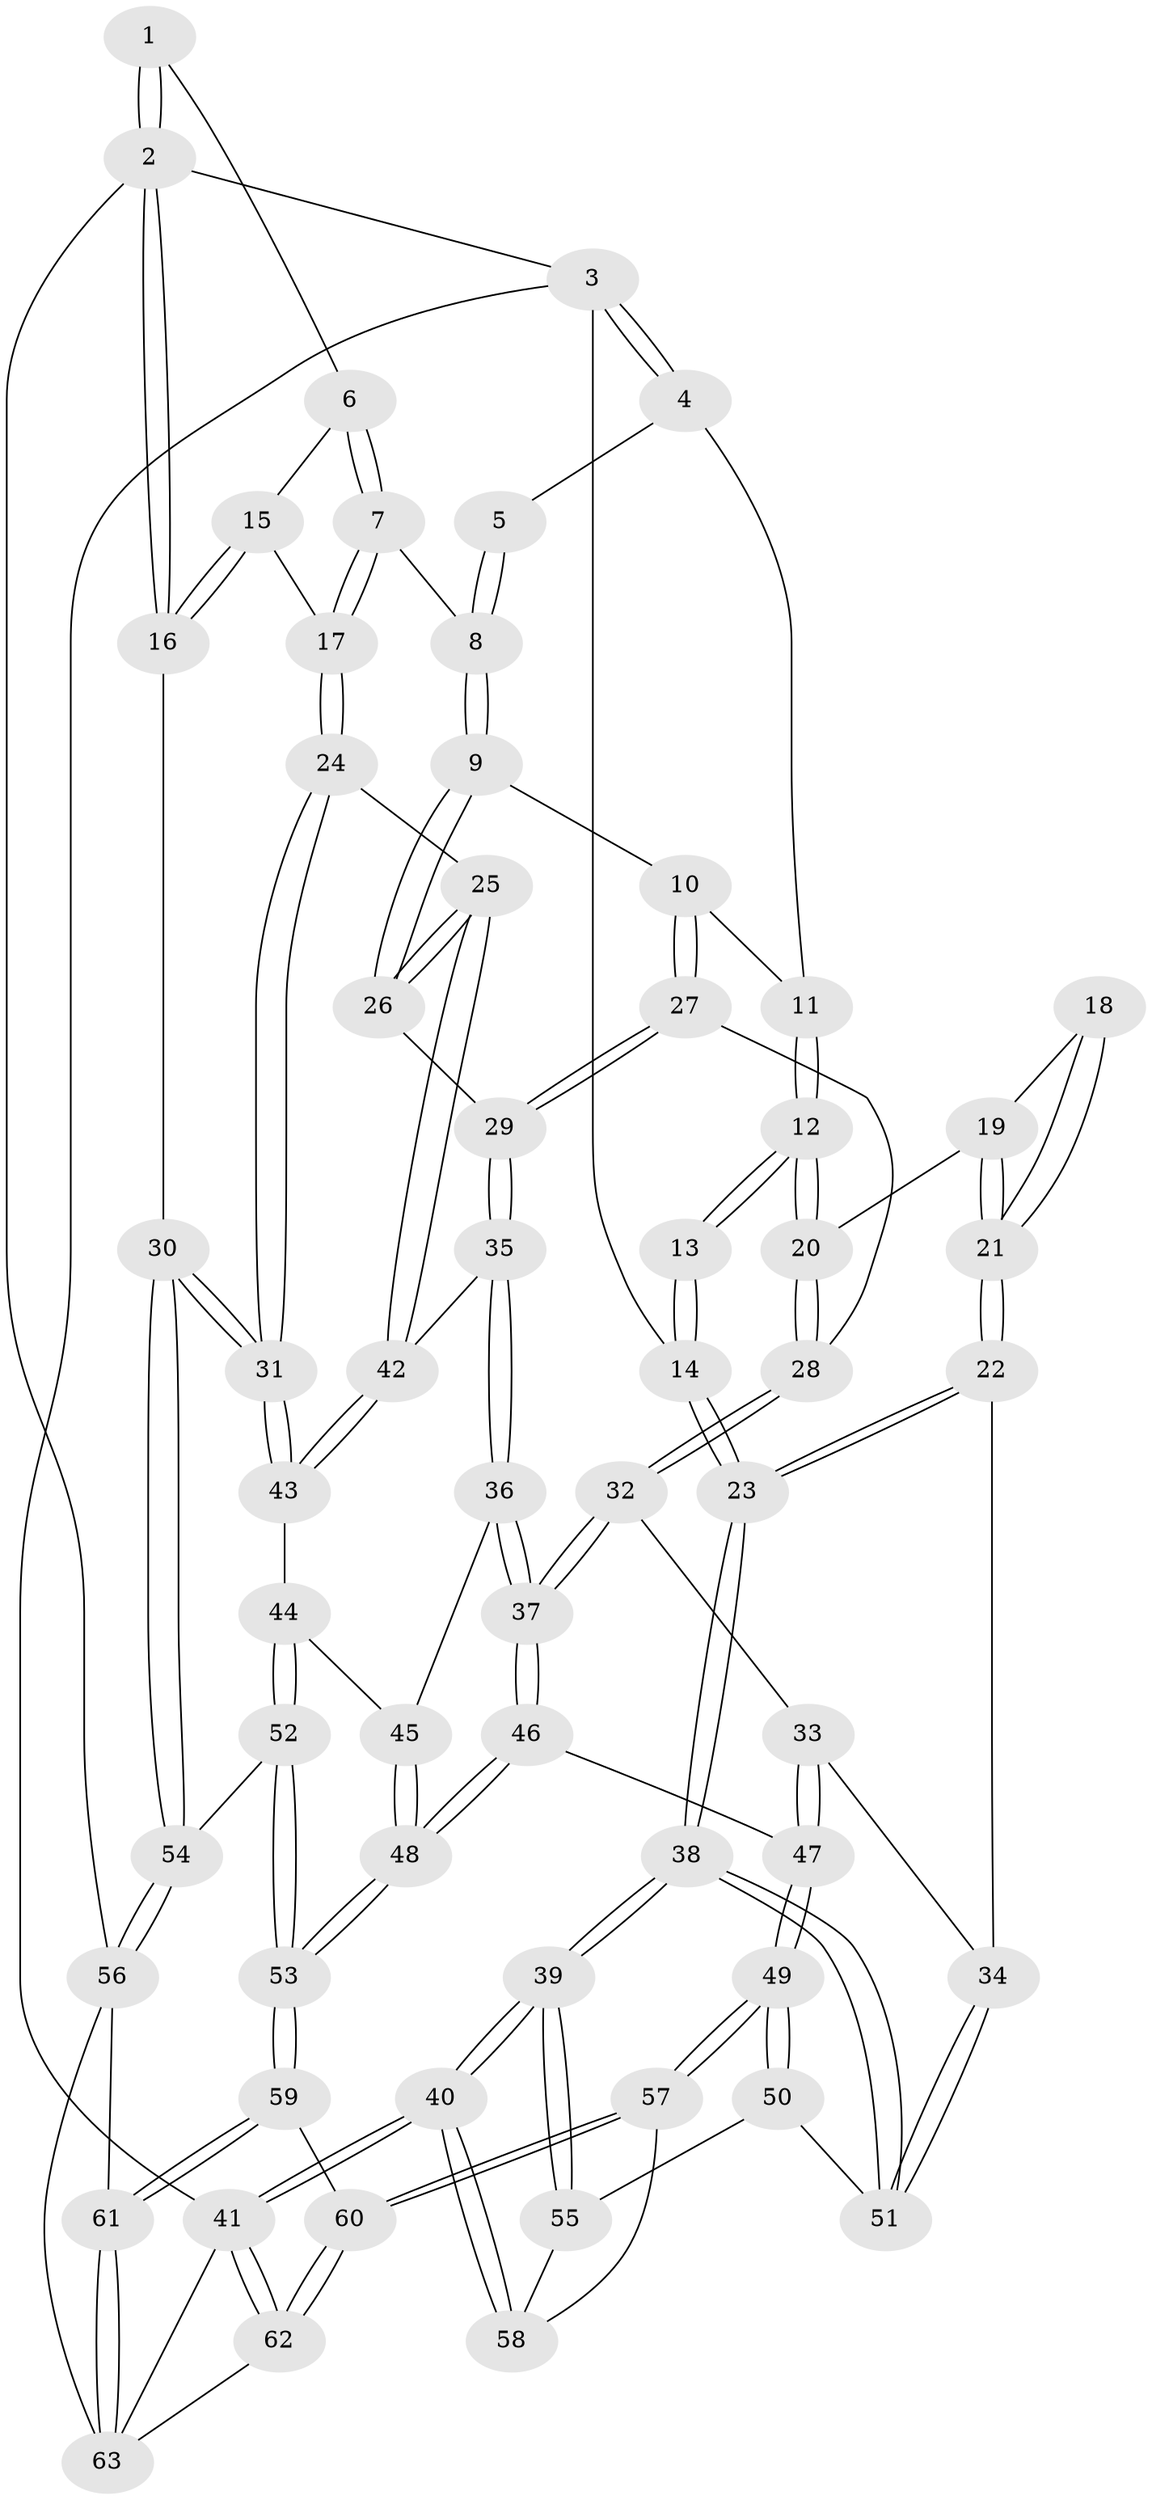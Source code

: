 // Generated by graph-tools (version 1.1) at 2025/27/03/09/25 03:27:14]
// undirected, 63 vertices, 154 edges
graph export_dot {
graph [start="1"]
  node [color=gray90,style=filled];
  1 [pos="+0.708996769138661+0"];
  2 [pos="+1+0"];
  3 [pos="+0+0"];
  4 [pos="+0.40315856474900935+0"];
  5 [pos="+0.6064036832776206+0"];
  6 [pos="+0.79247893430435+0.10773389758679383"];
  7 [pos="+0.7481032169870306+0.18286702402908722"];
  8 [pos="+0.6572956551343317+0.155275304467802"];
  9 [pos="+0.5463369424532564+0.2036151216729874"];
  10 [pos="+0.4904606571345072+0.17303563505647984"];
  11 [pos="+0.4034331491100358+0"];
  12 [pos="+0.24015825349206027+0.23406806205124117"];
  13 [pos="+0+0.062369566886607504"];
  14 [pos="+0+0"];
  15 [pos="+0.9938213378849653+0.13182048726627157"];
  16 [pos="+1+0.09782965936509838"];
  17 [pos="+0.7718675680371496+0.2826834701666579"];
  18 [pos="+0.08254786704066883+0.2545382525915105"];
  19 [pos="+0.2191657502237313+0.30449517075228405"];
  20 [pos="+0.2518490983087625+0.2919585938935129"];
  21 [pos="+0.04226958349328879+0.4050500085934945"];
  22 [pos="+0+0.47488076194913664"];
  23 [pos="+0+0.46975159495919416"];
  24 [pos="+0.7669412948865115+0.37388027291488707"];
  25 [pos="+0.7200555054715146+0.3740072580543706"];
  26 [pos="+0.5656312609036502+0.2475114442591461"];
  27 [pos="+0.37453381417857695+0.31275403534408736"];
  28 [pos="+0.28739870957041747+0.32099099994433883"];
  29 [pos="+0.4872883901833028+0.4058620557490917"];
  30 [pos="+1+0.5166552952453701"];
  31 [pos="+0.887951085960902+0.479331337917599"];
  32 [pos="+0.2806688135827987+0.45659010885328233"];
  33 [pos="+0.09580313688097823+0.5402854254908939"];
  34 [pos="+0.06542825603835924+0.5334256603673382"];
  35 [pos="+0.5181496660466757+0.4655767035740985"];
  36 [pos="+0.4979837838816787+0.5096935122301873"];
  37 [pos="+0.3941794576964214+0.5885902868548039"];
  38 [pos="+0+0.5785051072696821"];
  39 [pos="+0+1"];
  40 [pos="+0+1"];
  41 [pos="+0+1"];
  42 [pos="+0.5624168083049815+0.4517849811589683"];
  43 [pos="+0.7098427332211088+0.595745608223392"];
  44 [pos="+0.685543970725328+0.6191295217533332"];
  45 [pos="+0.612159006623862+0.6137036350293784"];
  46 [pos="+0.36564422583282513+0.6947954016450634"];
  47 [pos="+0.29559633910994004+0.7311347087694953"];
  48 [pos="+0.5095982022277654+0.777895456633302"];
  49 [pos="+0.25691029743384264+0.7884791111437434"];
  50 [pos="+0.08263192379132607+0.734698393485743"];
  51 [pos="+0.08040640862277354+0.7266537683106689"];
  52 [pos="+0.6946263681156741+0.7562706496267956"];
  53 [pos="+0.6175116190511867+0.8990075888946572"];
  54 [pos="+1+0.637196836649574"];
  55 [pos="+0.004071369977685122+0.7871484358728349"];
  56 [pos="+1+0.7085859323276216"];
  57 [pos="+0.25132718021906447+0.8111195192258511"];
  58 [pos="+0.20908062561155405+0.8256123489790471"];
  59 [pos="+0.6368402676196507+0.9766871908126087"];
  60 [pos="+0.2524903169906503+0.8179151778396511"];
  61 [pos="+0.637870329090683+0.980563410091831"];
  62 [pos="+0.2994097693227965+1"];
  63 [pos="+0.6230608509800194+1"];
  1 -- 2;
  1 -- 2;
  1 -- 6;
  2 -- 3;
  2 -- 16;
  2 -- 16;
  2 -- 56;
  3 -- 4;
  3 -- 4;
  3 -- 14;
  3 -- 41;
  4 -- 5;
  4 -- 11;
  5 -- 8;
  5 -- 8;
  6 -- 7;
  6 -- 7;
  6 -- 15;
  7 -- 8;
  7 -- 17;
  7 -- 17;
  8 -- 9;
  8 -- 9;
  9 -- 10;
  9 -- 26;
  9 -- 26;
  10 -- 11;
  10 -- 27;
  10 -- 27;
  11 -- 12;
  11 -- 12;
  12 -- 13;
  12 -- 13;
  12 -- 20;
  12 -- 20;
  13 -- 14;
  13 -- 14;
  14 -- 23;
  14 -- 23;
  15 -- 16;
  15 -- 16;
  15 -- 17;
  16 -- 30;
  17 -- 24;
  17 -- 24;
  18 -- 19;
  18 -- 21;
  18 -- 21;
  19 -- 20;
  19 -- 21;
  19 -- 21;
  20 -- 28;
  20 -- 28;
  21 -- 22;
  21 -- 22;
  22 -- 23;
  22 -- 23;
  22 -- 34;
  23 -- 38;
  23 -- 38;
  24 -- 25;
  24 -- 31;
  24 -- 31;
  25 -- 26;
  25 -- 26;
  25 -- 42;
  25 -- 42;
  26 -- 29;
  27 -- 28;
  27 -- 29;
  27 -- 29;
  28 -- 32;
  28 -- 32;
  29 -- 35;
  29 -- 35;
  30 -- 31;
  30 -- 31;
  30 -- 54;
  30 -- 54;
  31 -- 43;
  31 -- 43;
  32 -- 33;
  32 -- 37;
  32 -- 37;
  33 -- 34;
  33 -- 47;
  33 -- 47;
  34 -- 51;
  34 -- 51;
  35 -- 36;
  35 -- 36;
  35 -- 42;
  36 -- 37;
  36 -- 37;
  36 -- 45;
  37 -- 46;
  37 -- 46;
  38 -- 39;
  38 -- 39;
  38 -- 51;
  38 -- 51;
  39 -- 40;
  39 -- 40;
  39 -- 55;
  39 -- 55;
  40 -- 41;
  40 -- 41;
  40 -- 58;
  40 -- 58;
  41 -- 62;
  41 -- 62;
  41 -- 63;
  42 -- 43;
  42 -- 43;
  43 -- 44;
  44 -- 45;
  44 -- 52;
  44 -- 52;
  45 -- 48;
  45 -- 48;
  46 -- 47;
  46 -- 48;
  46 -- 48;
  47 -- 49;
  47 -- 49;
  48 -- 53;
  48 -- 53;
  49 -- 50;
  49 -- 50;
  49 -- 57;
  49 -- 57;
  50 -- 51;
  50 -- 55;
  52 -- 53;
  52 -- 53;
  52 -- 54;
  53 -- 59;
  53 -- 59;
  54 -- 56;
  54 -- 56;
  55 -- 58;
  56 -- 61;
  56 -- 63;
  57 -- 58;
  57 -- 60;
  57 -- 60;
  59 -- 60;
  59 -- 61;
  59 -- 61;
  60 -- 62;
  60 -- 62;
  61 -- 63;
  61 -- 63;
  62 -- 63;
}

